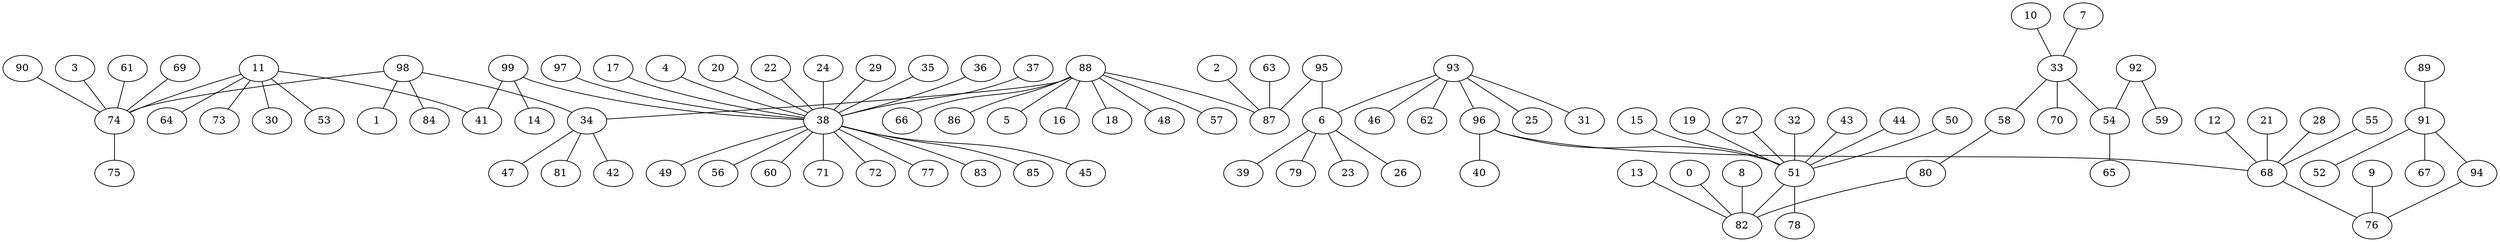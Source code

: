 graph G{
88--34;
88--5;
88--16;
88--18;
88--48;
88--57;
88--66;
88--86;
88--87;
89--91;
90--74;
91--94;
91--52;
91--67;
92--54;
92--59;
93--6;
93--25;
93--31;
93--46;
93--62;
93--96;
94--76;
95--87;
95--6;
96--40;
96--51;
96--68;
97--38;
98--74;
98--1;
98--34;
98--84;
10--33;
99--38;
99--14;
99--41;
11--41;
11--30;
11--53;
11--64;
11--73;
11--74;
12--68;
13--82;
15--51;
17--38;
19--51;
0--82;
2--87;
3--74;
4--38;
6--23;
6--26;
6--39;
6--79;
7--33;
8--82;
9--76;
20--38;
21--68;
22--38;
24--38;
27--51;
28--68;
29--38;
32--51;
33--58;
33--54;
33--70;
34--42;
34--47;
34--81;
35--38;
36--38;
37--38;
38--45;
38--49;
38--56;
38--60;
38--71;
38--72;
38--77;
38--83;
38--85;
43--51;
44--51;
50--51;
51--78;
51--82;
54--65;
55--68;
58--80;
61--74;
63--87;
68--76;
69--74;
74--75;
80--82;
}